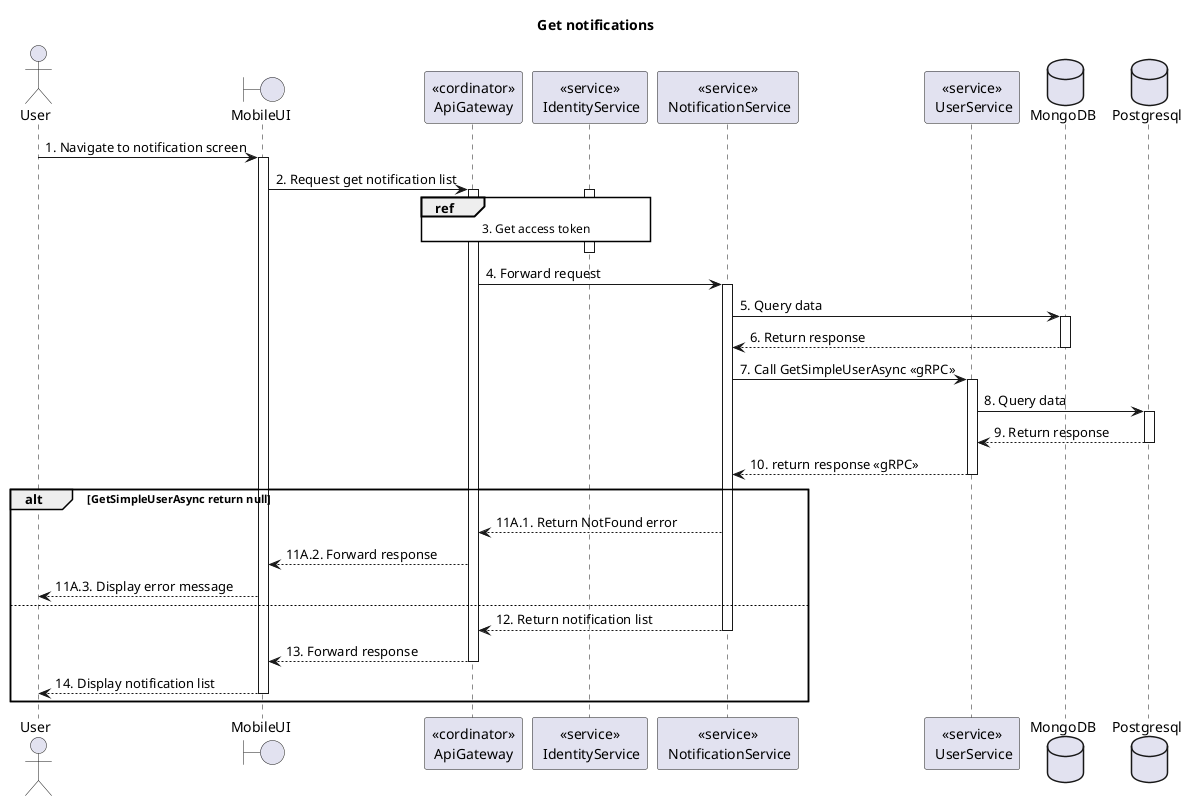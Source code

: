 @startuml Sequence
title "Get notifications"

' Style section
<style>
  sequenceDiagram {
    reference {
      BackGroundColor white
    }
}
</style>

actor User
boundary MobileUI
participant "<<cordinator>>\nApiGateway" as ApiGateway
participant "<<service>>\n IdentityService" as IdentityService
participant "<<service>>\n NotificationService" as NotificationService
participant "<<service>>\n UserService" as UserService
database MongoDB
database Postgresql

User -> MobileUI ++: 1. Navigate to notification screen
MobileUI -> ApiGateway ++: 2. Request get notification list

activate IdentityService
ref over ApiGateway, IdentityService: 3. Get access token
ApiGateway -[hidden]-> IdentityService
deactivate IdentityService

ApiGateway -> NotificationService ++: 4. Forward request

NotificationService -> MongoDB++: 5. Query data
NotificationService <-- MongoDB--: 6. Return response

NotificationService -> UserService++ : 7. Call GetSimpleUserAsync <<gRPC>> 
UserService -> Postgresql++ : 8. Query data 
UserService <-- Postgresql-- : 9. Return response
NotificationService <-- UserService-- : 10. return response <<gRPC>> 

alt GetSimpleUserAsync return null
  ApiGateway <-- NotificationService: 11A.1. Return NotFound error
  MobileUI <-- ApiGateway: 11A.2. Forward response
  User <-- MobileUI: 11A.3. Display error message
else
  ApiGateway <-- NotificationService--: 12. Return notification list
  MobileUI <-- ApiGateway--: 13. Forward response
  User <-- MobileUI--: 14. Display notification list
end alt
@enduml